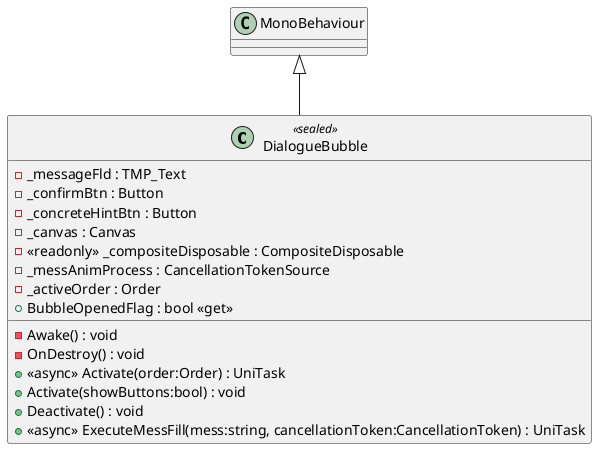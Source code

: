 @startuml
class DialogueBubble <<sealed>> {
    - _messageFld : TMP_Text
    - _confirmBtn : Button
    - _concreteHintBtn : Button
    - _canvas : Canvas
    - <<readonly>> _compositeDisposable : CompositeDisposable
    - _messAnimProcess : CancellationTokenSource
    - _activeOrder : Order
    + BubbleOpenedFlag : bool <<get>>
    - Awake() : void
    - OnDestroy() : void
    + <<async>> Activate(order:Order) : UniTask
    + Activate(showButtons:bool) : void
    + Deactivate() : void
    + <<async>> ExecuteMessFill(mess:string, cancellationToken:CancellationToken) : UniTask
}
MonoBehaviour <|-- DialogueBubble
@enduml
